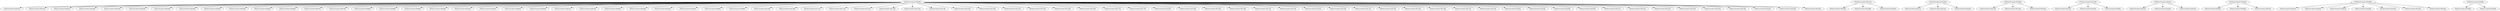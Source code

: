 strict digraph "" {
	"DTN(0x55a6d2356008)" -> "VN(0x55a6d2356010)"	[object="Edge.DATA_STRUCTURE"];
	"DTN(0x55a6d2356008)" -> "VN(0x55a6d2356018)"	[object="Edge.DATA_STRUCTURE"];
	"DTN(0x55a6d2356008)" -> "VN(0x55a6d2356020)"	[object="Edge.DATA_STRUCTURE"];
	"DTN(0x55a6d2356008)" -> "VN(0x55a6d2356028)"	[object="Edge.DATA_STRUCTURE"];
	"DTN(0x55a6d2356008)" -> "VN(0x55a6d2356030)"	[object="Edge.DATA_STRUCTURE"];
	"DTN(0x55a6d2356008)" -> "VN(0x55a6d2356038)"	[object="Edge.DATA_STRUCTURE"];
	"DTN(0x55a6d2356008)" -> "VN(0x55a6d2356040)"	[object="Edge.DATA_STRUCTURE"];
	"DTN(0x55a6d2356008)" -> "VN(0x55a6d2356048)"	[object="Edge.DATA_STRUCTURE"];
	"DTN(0x55a6d2356008)" -> "PN(0x55a6d2356050)"	[object="Edge.DATA_STRUCTURE"];
	"DTN(0x55a6d2356008)" -> "PN(0x55a6d2356058)"	[object="Edge.DATA_STRUCTURE"];
	"DTN(0x55a6d2356008)" -> "PN(0x55a6d2356060)"	[object="Edge.DATA_STRUCTURE"];
	"DTN(0x55a6d2356008)" -> "PN(0x55a6d2356068)"	[object="Edge.DATA_STRUCTURE"];
	"DTN(0x55a6d2356008)" -> "PN(0x55a6d2356070)"	[object="Edge.DATA_STRUCTURE"];
	"DTN(0x55a6d2356008)" -> "PN(0x55a6d2356078)"	[object="Edge.DATA_STRUCTURE"];
	"DTN(0x55a6d2356008)" -> "PN(0x55a6d2356080)"	[object="Edge.DATA_STRUCTURE"];
	"DTN(0x55a6d2356008)" -> "PN(0x55a6d2356088)"	[object="Edge.DATA_STRUCTURE"];
	"DTN(0x55a6d2356008)" -> "PN(0x55a6d2356090)"	[object="Edge.DATA_STRUCTURE"];
	"DTN(0x55a6d2356008)" -> "PN(0x55a6d2356098)"	[object="Edge.DATA_STRUCTURE"];
	"DTN(0x55a6d2356008)" -> "PN(0x55a6d23560a0)"	[object="Edge.DATA_STRUCTURE"];
	"DTN(0x55a6d2356008)" -> "PN(0x55a6d23560a8)"	[object="Edge.DATA_STRUCTURE"];
	"DTN(0x55a6d2356008)" -> "PN(0x55a6d23560b0)"	[object="Edge.DATA_STRUCTURE"];
	"DTN(0x55a6d2356008)" -> "PN(0x55a6d23560b8)"	[object="Edge.DATA_STRUCTURE"];
	"DTN(0x55a6d2356008)" -> "PN(0x55a6d23560c0)"	[object="Edge.DATA_STRUCTURE"];
	"DTN(0x55a6d2356008)" -> "PN(0x55a6d23560c8)"	[object="Edge.DATA_STRUCTURE"];
	"DTN(0x55a6d2356008)" -> "PN(0x55a6d23560d0)"	[object="Edge.DATA_STRUCTURE"];
	"DTN(0x55a6d2356008)" -> "PN(0x55a6d23560d8)"	[object="Edge.DATA_STRUCTURE"];
	"DTN(0x55a6d2356008)" -> "PN(0x55a6d23560e0)"	[object="Edge.DATA_STRUCTURE"];
	"DTN(0x55a6d2356008)" -> "PN(0x55a6d23560e8)"	[object="Edge.DATA_STRUCTURE"];
	"DTN(0x55a6d2356008)" -> "PN(0x55a6d23560f0)"	[object="Edge.DATA_STRUCTURE"];
	"DTN(0x55a6d2356008)" -> "PN(0x55a6d23560f8)"	[object="Edge.DATA_STRUCTURE"];
	"DTN(0x55a6d2356008)" -> "PN(0x55a6d2356100)"	[object="Edge.DATA_STRUCTURE"];
	"DTN(0x55a6d2356008)" -> "PN(0x55a6d2356108)"	[object="Edge.DATA_STRUCTURE"];
	"DTN(0x55a6d2356008)" -> "PN(0x55a6d2356110)"	[object="Edge.DATA_STRUCTURE"];
	"DTN(0x55a6d2356008)" -> "PN(0x55a6d2356118)"	[object="Edge.DATA_STRUCTURE"];
	"DTN(0x55a6d2356008)" -> "VN(0x55a6d2356120)"	[object="Edge.DATA_STRUCTURE"];
	"DTN(0x55a6d2356008)" -> "VN(0x55a6d2356128)"	[object="Edge.DATA_STRUCTURE"];
	"DTN(0x55a6d2356008)" -> "VN(0x55a6d2356130)"	[object="Edge.DATA_STRUCTURE"];
	"DTN(0x55a6d2356008)" -> "VN(0x55a6d2356138)"	[object="Edge.DATA_STRUCTURE"];
	"DTN(0x55a6d2356008)" -> "VN(0x55a6d2356140)"	[object="Edge.DATA_STRUCTURE"];
	"DTN(0x55a6d2356008)" -> "PN(0x55a6d2356148)"	[object="Edge.DATA_STRUCTURE"];
	"DTN(0x55a6d2356008)" -> "PN(0x55a6d2356150)"	[object="Edge.DATA_STRUCTURE"];
	"DTN(0x55a6d2356008)" -> "PN(0x55a6d2356158)"	[object="Edge.DATA_STRUCTURE"];
	"DTN(0x55a6d2356008)" -> "VN(0x55a6d2356160)"	[object="Edge.DATA_STRUCTURE"];
	"DTN(0x55a6d2356008)" -> "PN(0x55a6d2356168)"	[object="Edge.DATA_STRUCTURE"];
	"DTN(0x55a6d2356008)" -> "VN(0x55a6d2356170)"	[object="Edge.DATA_STRUCTURE"];
	"DTN(0x55a6d2356008)" -> "VN(0x55a6d2356178)"	[object="Edge.DATA_STRUCTURE"];
	"DTN(0x55a6d2356008)" -> "VN(0x55a6d2356180)"	[object="Edge.DATA_STRUCTURE"];
	"DTN(0x55a6d2356008)" -> "VN(0x55a6d2356188)"	[object="Edge.DATA_STRUCTURE"];
	"DTN(0x55a6d2356008)" -> "VN(0x55a6d2356190)"	[object="Edge.DATA_STRUCTURE"];
	"DTN(0x55a6d2356008)" -> "VN(0x55a6d2356198)"	[object="Edge.DATA_STRUCTURE"];
	"DTN(0x55a6d2356008)" -> "VN(0x55a6d23561a0)"	[object="Edge.DATA_STRUCTURE"];
	"DTN(0x55a6d2356008)" -> "VN(0x55a6d23561a8)"	[object="Edge.DATA_STRUCTURE"];
	"DTN(0x55a6d2356008)" -> "VN(0x55a6d23561b0)"	[object="Edge.DATA_STRUCTURE"];
	"DTN(0x55a6d2356008)" -> "VN(0x55a6d23561b8)"	[object="Edge.DATA_STRUCTURE"];
	"DTN(0x55a6d2356008)" -> "VN(0x55a6d23561c0)"	[object="Edge.DATA_STRUCTURE"];
	"DTN(0x55a6d2356008)" -> "PN(0x55a6d23561c8)"	[object="Edge.DATA_STRUCTURE"];
	"DTN(0x55a6d2356008)" -> "VN(0x55a6d23561d0)"	[object="Edge.DATA_STRUCTURE"];
	"DTN(0x55a6d2356008)" -> "VN(0x55a6d23561d8)"	[object="Edge.DATA_STRUCTURE"];
	"DTN(0x55a6d2356008)" -> "VN(0x55a6d23561e0)"	[object="Edge.DATA_STRUCTURE"];
	"DTN(0x55a6d2356008)" -> "VN(0x55a6d23561e8)"	[object="Edge.DATA_STRUCTURE"];
	"DTN(0x55a6d2356008)" -> "PN(0x55a6d23561f0)"	[object="Edge.DATA_STRUCTURE"];
	"DTN(0x55a6d2356008)" -> "PN(0x55a6d23561f8)"	[object="Edge.DATA_STRUCTURE"];
	"DTN(0x55a6d2356008)" -> "VN(0x55a6d2356200)"	[object="Edge.DATA_STRUCTURE"];
	"DTN(0x55a6d2356008)" -> "VN(0x55a6d2356208)"	[object="Edge.DATA_STRUCTURE"];
	"DTN(0x55a6d2356008)" -> "VN(0x55a6d2356210)"	[object="Edge.DATA_STRUCTURE"];
	"DTN(0x55a6d2356008)" -> "VN(0x55a6d2356218)"	[object="Edge.DATA_STRUCTURE"];
	"DTN(0x55a6d2356008)" -> "VN(0x55a6d2356220)"	[object="Edge.DATA_STRUCTURE"];
	"DTN(0x55a6d2356008)" -> "VN(0x55a6d2356228)"	[object="Edge.DATA_STRUCTURE"];
	"DTN(0x55a6d2356008)" -> "VN(0x55a6d2356230)"	[object="Edge.DATA_STRUCTURE"];
	"DTN(0x55a6d2356008)" -> "VN(0x55a6d2356238)"	[object="Edge.DATA_STRUCTURE"];
	"DTN(0x55a6d2356008)" -> "VN(0x55a6d2356240)"	[object="Edge.DATA_STRUCTURE"];
	"DTN(0x55a6d2356008)" -> "VN(0x55a6d2356248)"	[object="Edge.DATA_STRUCTURE"];
	"DTN(0x55a6d2356008)" -> "VN(0x55a6d2356250)"	[object="Edge.DATA_STRUCTURE"];
	"DTN(0x55a6d2356278)" -> "PN(0x55a6d2356280)"	[object="Edge.DATA_STRUCTURE"];
	"DTN(0x55a6d2356278)" -> "PN(0x55a6d2356288)"	[object="Edge.DATA_STRUCTURE"];
	"DTN(0x55a6d2356278)" -> "VN(0x55a6d2356290)"	[object="Edge.DATA_STRUCTURE"];
	"DTN(0x55a6d23562b8)" -> "VN(0x55a6d23562c0)"	[object="Edge.DATA_STRUCTURE"];
	"DTN(0x55a6d23562b8)" -> "VN(0x55a6d23562c8)"	[object="Edge.DATA_STRUCTURE"];
	"DTN(0x55a6d23562b8)" -> "VN(0x55a6d23562d0)"	[object="Edge.DATA_STRUCTURE"];
	"DTN(0x55a6d2356398)" -> "VN(0x55a6d23563a0)"	[object="Edge.DATA_STRUCTURE"];
	"DTN(0x55a6d2356398)" -> "VN(0x55a6d23563a8)"	[object="Edge.DATA_STRUCTURE"];
	"DTN(0x55a6d2356398)" -> "VN(0x55a6d23563b0)"	[object="Edge.DATA_STRUCTURE"];
	"DTN(0x55a6d23563d8)" -> "VN(0x55a6d23563e0)"	[object="Edge.DATA_STRUCTURE"];
	"DTN(0x55a6d23563d8)" -> "VN(0x55a6d23563e8)"	[object="Edge.DATA_STRUCTURE"];
	"DTN(0x55a6d23563d8)" -> "VN(0x55a6d23563f0)"	[object="Edge.DATA_STRUCTURE"];
	"DTN(0x55a6d2356418)" -> "VN(0x55a6d2356420)"	[object="Edge.DATA_STRUCTURE"];
	"DTN(0x55a6d2356418)" -> "VN(0x55a6d2356428)"	[object="Edge.DATA_STRUCTURE"];
	"DTN(0x55a6d2356418)" -> "VN(0x55a6d2356430)"	[object="Edge.DATA_STRUCTURE"];
	"DTN(0x55a6d2356458)" -> "VN(0x55a6d2356460)"	[object="Edge.DATA_STRUCTURE"];
	"DTN(0x55a6d2356458)" -> "VN(0x55a6d2356468)"	[object="Edge.DATA_STRUCTURE"];
	"DTN(0x55a6d2356458)" -> "VN(0x55a6d2356470)"	[object="Edge.DATA_STRUCTURE"];
	"DTN(0x55a6d2356498)" -> "VN(0x55a6d23564a0)"	[object="Edge.DATA_STRUCTURE"];
	"DTN(0x55a6d2356498)" -> "VN(0x55a6d23564a8)"	[object="Edge.DATA_STRUCTURE"];
	"DTN(0x55a6d2356498)" -> "VN(0x55a6d23564b0)"	[object="Edge.DATA_STRUCTURE"];
	"DTN(0x55a6d2356498)" -> "VN(0x55a6d23564b8)"	[object="Edge.DATA_STRUCTURE"];
	"DTN(0x55a6d2356498)" -> "VN(0x55a6d23564c0)"	[object="Edge.DATA_STRUCTURE"];
	"DTN(0x55a6d2356498)" -> "VN(0x55a6d23564c8)"	[object="Edge.DATA_STRUCTURE"];
	"DTN(0x55a6d2356498)" -> "VN(0x55a6d23564d0)"	[object="Edge.DATA_STRUCTURE"];
	"DTN(0x55a6d23564f8)" -> "VN(0x55a6d2356500)"	[object="Edge.DATA_STRUCTURE"];
	"DTN(0x55a6d23564f8)" -> "VN(0x55a6d2356508)"	[object="Edge.DATA_STRUCTURE"];
}
